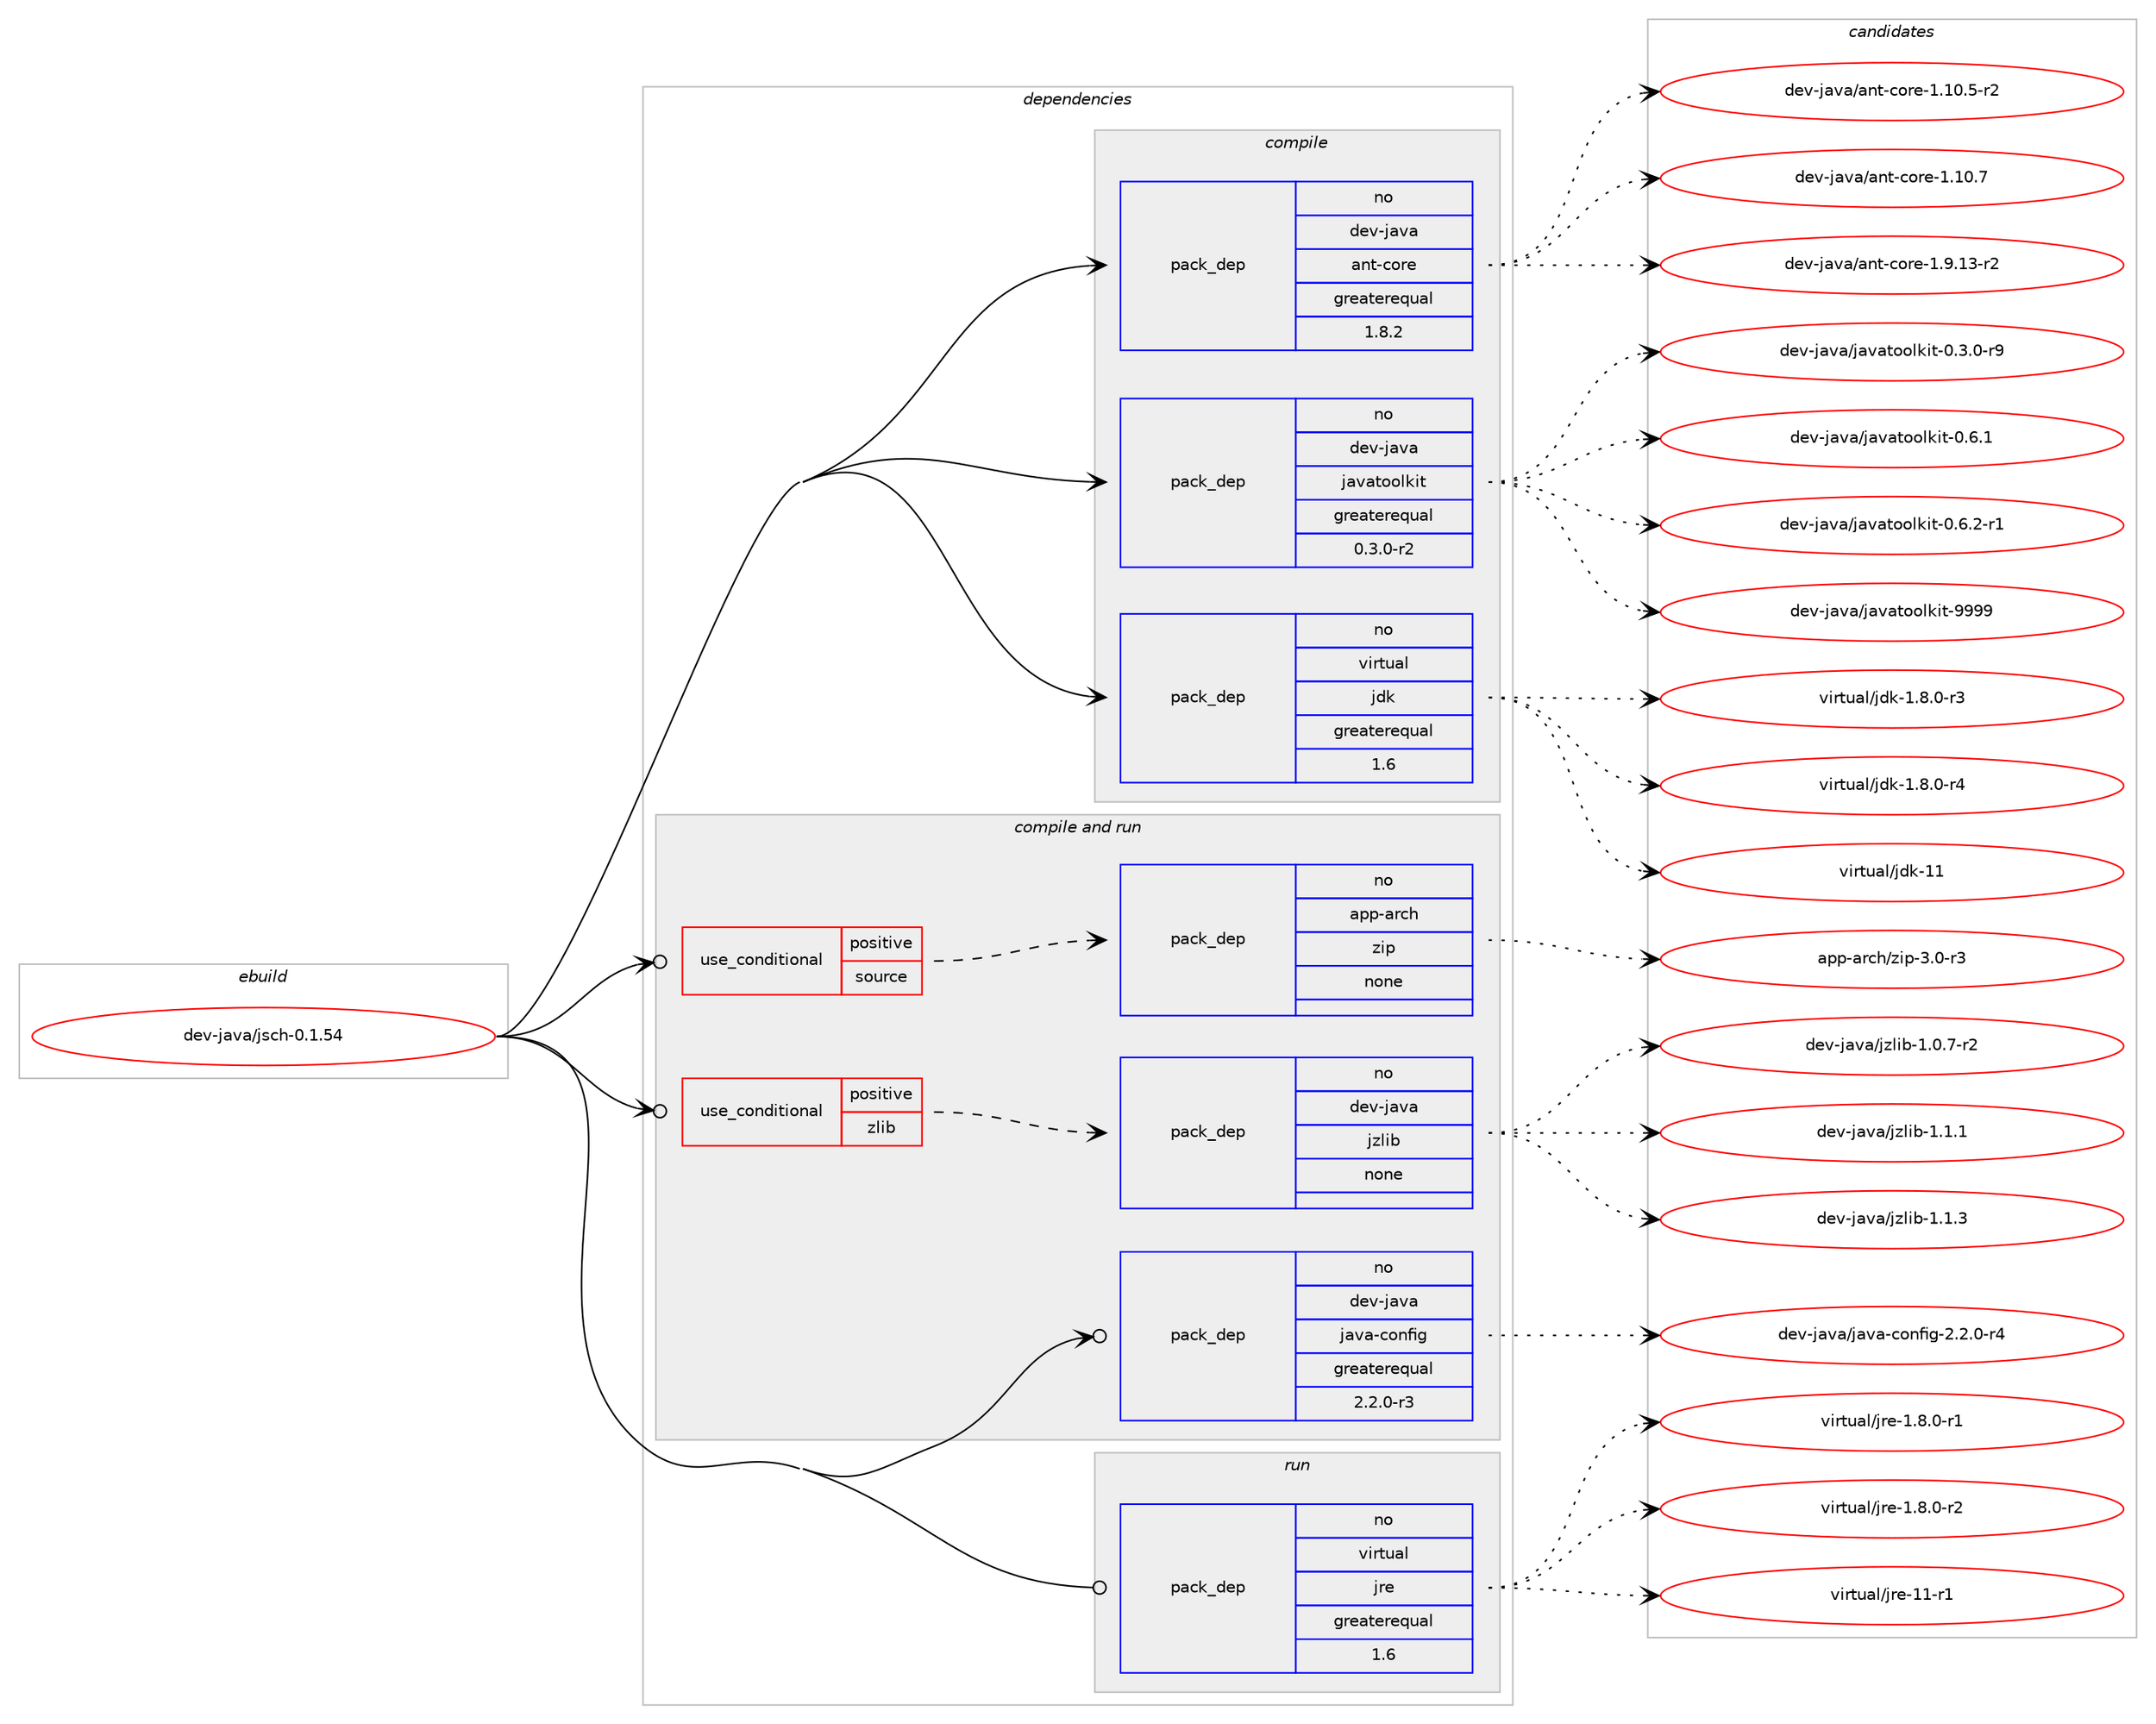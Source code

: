 digraph prolog {

# *************
# Graph options
# *************

newrank=true;
concentrate=true;
compound=true;
graph [rankdir=LR,fontname=Helvetica,fontsize=10,ranksep=1.5];#, ranksep=2.5, nodesep=0.2];
edge  [arrowhead=vee];
node  [fontname=Helvetica,fontsize=10];

# **********
# The ebuild
# **********

subgraph cluster_leftcol {
color=gray;
rank=same;
label=<<i>ebuild</i>>;
id [label="dev-java/jsch-0.1.54", color=red, width=4, href="../dev-java/jsch-0.1.54.svg"];
}

# ****************
# The dependencies
# ****************

subgraph cluster_midcol {
color=gray;
label=<<i>dependencies</i>>;
subgraph cluster_compile {
fillcolor="#eeeeee";
style=filled;
label=<<i>compile</i>>;
subgraph pack414190 {
dependency554491 [label=<<TABLE BORDER="0" CELLBORDER="1" CELLSPACING="0" CELLPADDING="4" WIDTH="220"><TR><TD ROWSPAN="6" CELLPADDING="30">pack_dep</TD></TR><TR><TD WIDTH="110">no</TD></TR><TR><TD>dev-java</TD></TR><TR><TD>ant-core</TD></TR><TR><TD>greaterequal</TD></TR><TR><TD>1.8.2</TD></TR></TABLE>>, shape=none, color=blue];
}
id:e -> dependency554491:w [weight=20,style="solid",arrowhead="vee"];
subgraph pack414191 {
dependency554492 [label=<<TABLE BORDER="0" CELLBORDER="1" CELLSPACING="0" CELLPADDING="4" WIDTH="220"><TR><TD ROWSPAN="6" CELLPADDING="30">pack_dep</TD></TR><TR><TD WIDTH="110">no</TD></TR><TR><TD>dev-java</TD></TR><TR><TD>javatoolkit</TD></TR><TR><TD>greaterequal</TD></TR><TR><TD>0.3.0-r2</TD></TR></TABLE>>, shape=none, color=blue];
}
id:e -> dependency554492:w [weight=20,style="solid",arrowhead="vee"];
subgraph pack414192 {
dependency554493 [label=<<TABLE BORDER="0" CELLBORDER="1" CELLSPACING="0" CELLPADDING="4" WIDTH="220"><TR><TD ROWSPAN="6" CELLPADDING="30">pack_dep</TD></TR><TR><TD WIDTH="110">no</TD></TR><TR><TD>virtual</TD></TR><TR><TD>jdk</TD></TR><TR><TD>greaterequal</TD></TR><TR><TD>1.6</TD></TR></TABLE>>, shape=none, color=blue];
}
id:e -> dependency554493:w [weight=20,style="solid",arrowhead="vee"];
}
subgraph cluster_compileandrun {
fillcolor="#eeeeee";
style=filled;
label=<<i>compile and run</i>>;
subgraph cond129122 {
dependency554494 [label=<<TABLE BORDER="0" CELLBORDER="1" CELLSPACING="0" CELLPADDING="4"><TR><TD ROWSPAN="3" CELLPADDING="10">use_conditional</TD></TR><TR><TD>positive</TD></TR><TR><TD>source</TD></TR></TABLE>>, shape=none, color=red];
subgraph pack414193 {
dependency554495 [label=<<TABLE BORDER="0" CELLBORDER="1" CELLSPACING="0" CELLPADDING="4" WIDTH="220"><TR><TD ROWSPAN="6" CELLPADDING="30">pack_dep</TD></TR><TR><TD WIDTH="110">no</TD></TR><TR><TD>app-arch</TD></TR><TR><TD>zip</TD></TR><TR><TD>none</TD></TR><TR><TD></TD></TR></TABLE>>, shape=none, color=blue];
}
dependency554494:e -> dependency554495:w [weight=20,style="dashed",arrowhead="vee"];
}
id:e -> dependency554494:w [weight=20,style="solid",arrowhead="odotvee"];
subgraph cond129123 {
dependency554496 [label=<<TABLE BORDER="0" CELLBORDER="1" CELLSPACING="0" CELLPADDING="4"><TR><TD ROWSPAN="3" CELLPADDING="10">use_conditional</TD></TR><TR><TD>positive</TD></TR><TR><TD>zlib</TD></TR></TABLE>>, shape=none, color=red];
subgraph pack414194 {
dependency554497 [label=<<TABLE BORDER="0" CELLBORDER="1" CELLSPACING="0" CELLPADDING="4" WIDTH="220"><TR><TD ROWSPAN="6" CELLPADDING="30">pack_dep</TD></TR><TR><TD WIDTH="110">no</TD></TR><TR><TD>dev-java</TD></TR><TR><TD>jzlib</TD></TR><TR><TD>none</TD></TR><TR><TD></TD></TR></TABLE>>, shape=none, color=blue];
}
dependency554496:e -> dependency554497:w [weight=20,style="dashed",arrowhead="vee"];
}
id:e -> dependency554496:w [weight=20,style="solid",arrowhead="odotvee"];
subgraph pack414195 {
dependency554498 [label=<<TABLE BORDER="0" CELLBORDER="1" CELLSPACING="0" CELLPADDING="4" WIDTH="220"><TR><TD ROWSPAN="6" CELLPADDING="30">pack_dep</TD></TR><TR><TD WIDTH="110">no</TD></TR><TR><TD>dev-java</TD></TR><TR><TD>java-config</TD></TR><TR><TD>greaterequal</TD></TR><TR><TD>2.2.0-r3</TD></TR></TABLE>>, shape=none, color=blue];
}
id:e -> dependency554498:w [weight=20,style="solid",arrowhead="odotvee"];
}
subgraph cluster_run {
fillcolor="#eeeeee";
style=filled;
label=<<i>run</i>>;
subgraph pack414196 {
dependency554499 [label=<<TABLE BORDER="0" CELLBORDER="1" CELLSPACING="0" CELLPADDING="4" WIDTH="220"><TR><TD ROWSPAN="6" CELLPADDING="30">pack_dep</TD></TR><TR><TD WIDTH="110">no</TD></TR><TR><TD>virtual</TD></TR><TR><TD>jre</TD></TR><TR><TD>greaterequal</TD></TR><TR><TD>1.6</TD></TR></TABLE>>, shape=none, color=blue];
}
id:e -> dependency554499:w [weight=20,style="solid",arrowhead="odot"];
}
}

# **************
# The candidates
# **************

subgraph cluster_choices {
rank=same;
color=gray;
label=<<i>candidates</i>>;

subgraph choice414190 {
color=black;
nodesep=1;
choice10010111845106971189747971101164599111114101454946494846534511450 [label="dev-java/ant-core-1.10.5-r2", color=red, width=4,href="../dev-java/ant-core-1.10.5-r2.svg"];
choice1001011184510697118974797110116459911111410145494649484655 [label="dev-java/ant-core-1.10.7", color=red, width=4,href="../dev-java/ant-core-1.10.7.svg"];
choice10010111845106971189747971101164599111114101454946574649514511450 [label="dev-java/ant-core-1.9.13-r2", color=red, width=4,href="../dev-java/ant-core-1.9.13-r2.svg"];
dependency554491:e -> choice10010111845106971189747971101164599111114101454946494846534511450:w [style=dotted,weight="100"];
dependency554491:e -> choice1001011184510697118974797110116459911111410145494649484655:w [style=dotted,weight="100"];
dependency554491:e -> choice10010111845106971189747971101164599111114101454946574649514511450:w [style=dotted,weight="100"];
}
subgraph choice414191 {
color=black;
nodesep=1;
choice1001011184510697118974710697118971161111111081071051164548465146484511457 [label="dev-java/javatoolkit-0.3.0-r9", color=red, width=4,href="../dev-java/javatoolkit-0.3.0-r9.svg"];
choice100101118451069711897471069711897116111111108107105116454846544649 [label="dev-java/javatoolkit-0.6.1", color=red, width=4,href="../dev-java/javatoolkit-0.6.1.svg"];
choice1001011184510697118974710697118971161111111081071051164548465446504511449 [label="dev-java/javatoolkit-0.6.2-r1", color=red, width=4,href="../dev-java/javatoolkit-0.6.2-r1.svg"];
choice1001011184510697118974710697118971161111111081071051164557575757 [label="dev-java/javatoolkit-9999", color=red, width=4,href="../dev-java/javatoolkit-9999.svg"];
dependency554492:e -> choice1001011184510697118974710697118971161111111081071051164548465146484511457:w [style=dotted,weight="100"];
dependency554492:e -> choice100101118451069711897471069711897116111111108107105116454846544649:w [style=dotted,weight="100"];
dependency554492:e -> choice1001011184510697118974710697118971161111111081071051164548465446504511449:w [style=dotted,weight="100"];
dependency554492:e -> choice1001011184510697118974710697118971161111111081071051164557575757:w [style=dotted,weight="100"];
}
subgraph choice414192 {
color=black;
nodesep=1;
choice11810511411611797108471061001074549465646484511451 [label="virtual/jdk-1.8.0-r3", color=red, width=4,href="../virtual/jdk-1.8.0-r3.svg"];
choice11810511411611797108471061001074549465646484511452 [label="virtual/jdk-1.8.0-r4", color=red, width=4,href="../virtual/jdk-1.8.0-r4.svg"];
choice1181051141161179710847106100107454949 [label="virtual/jdk-11", color=red, width=4,href="../virtual/jdk-11.svg"];
dependency554493:e -> choice11810511411611797108471061001074549465646484511451:w [style=dotted,weight="100"];
dependency554493:e -> choice11810511411611797108471061001074549465646484511452:w [style=dotted,weight="100"];
dependency554493:e -> choice1181051141161179710847106100107454949:w [style=dotted,weight="100"];
}
subgraph choice414193 {
color=black;
nodesep=1;
choice9711211245971149910447122105112455146484511451 [label="app-arch/zip-3.0-r3", color=red, width=4,href="../app-arch/zip-3.0-r3.svg"];
dependency554495:e -> choice9711211245971149910447122105112455146484511451:w [style=dotted,weight="100"];
}
subgraph choice414194 {
color=black;
nodesep=1;
choice10010111845106971189747106122108105984549464846554511450 [label="dev-java/jzlib-1.0.7-r2", color=red, width=4,href="../dev-java/jzlib-1.0.7-r2.svg"];
choice1001011184510697118974710612210810598454946494649 [label="dev-java/jzlib-1.1.1", color=red, width=4,href="../dev-java/jzlib-1.1.1.svg"];
choice1001011184510697118974710612210810598454946494651 [label="dev-java/jzlib-1.1.3", color=red, width=4,href="../dev-java/jzlib-1.1.3.svg"];
dependency554497:e -> choice10010111845106971189747106122108105984549464846554511450:w [style=dotted,weight="100"];
dependency554497:e -> choice1001011184510697118974710612210810598454946494649:w [style=dotted,weight="100"];
dependency554497:e -> choice1001011184510697118974710612210810598454946494651:w [style=dotted,weight="100"];
}
subgraph choice414195 {
color=black;
nodesep=1;
choice10010111845106971189747106971189745991111101021051034550465046484511452 [label="dev-java/java-config-2.2.0-r4", color=red, width=4,href="../dev-java/java-config-2.2.0-r4.svg"];
dependency554498:e -> choice10010111845106971189747106971189745991111101021051034550465046484511452:w [style=dotted,weight="100"];
}
subgraph choice414196 {
color=black;
nodesep=1;
choice11810511411611797108471061141014549465646484511449 [label="virtual/jre-1.8.0-r1", color=red, width=4,href="../virtual/jre-1.8.0-r1.svg"];
choice11810511411611797108471061141014549465646484511450 [label="virtual/jre-1.8.0-r2", color=red, width=4,href="../virtual/jre-1.8.0-r2.svg"];
choice11810511411611797108471061141014549494511449 [label="virtual/jre-11-r1", color=red, width=4,href="../virtual/jre-11-r1.svg"];
dependency554499:e -> choice11810511411611797108471061141014549465646484511449:w [style=dotted,weight="100"];
dependency554499:e -> choice11810511411611797108471061141014549465646484511450:w [style=dotted,weight="100"];
dependency554499:e -> choice11810511411611797108471061141014549494511449:w [style=dotted,weight="100"];
}
}

}
